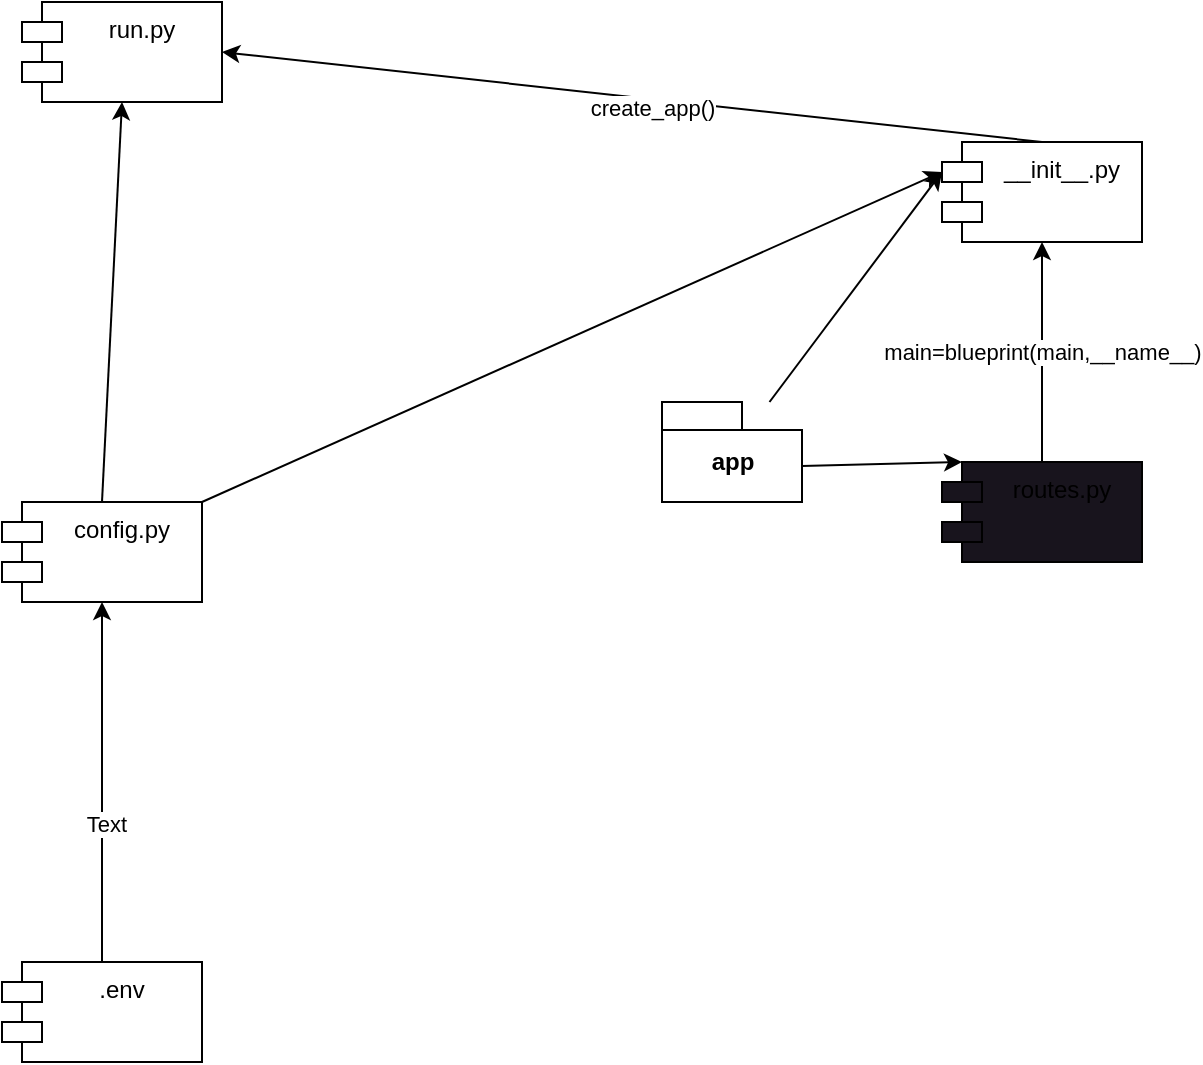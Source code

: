 <mxfile>
    <diagram id="yewUmoSLDoZfgVBvVBu5" name="Page-1">
        <mxGraphModel dx="745" dy="411" grid="1" gridSize="10" guides="1" tooltips="1" connect="1" arrows="1" fold="1" page="1" pageScale="1" pageWidth="850" pageHeight="1100" math="0" shadow="0">
            <root>
                <mxCell id="0"/>
                <mxCell id="1" parent="0"/>
                <mxCell id="7" value="" style="edgeStyle=none;html=1;entryX=0;entryY=0;entryDx=0;entryDy=15;entryPerimeter=0;" edge="1" parent="1" source="2" target="8">
                    <mxGeometry relative="1" as="geometry">
                        <mxPoint x="570" y="200" as="targetPoint"/>
                    </mxGeometry>
                </mxCell>
                <mxCell id="11" style="edgeStyle=none;html=1;exitX=0;exitY=0;exitDx=70;exitDy=32;exitPerimeter=0;entryX=0;entryY=0;entryDx=10;entryDy=0;entryPerimeter=0;" edge="1" parent="1" source="2" target="9">
                    <mxGeometry relative="1" as="geometry"/>
                </mxCell>
                <mxCell id="2" value="app" style="shape=folder;fontStyle=1;spacingTop=10;tabWidth=40;tabHeight=14;tabPosition=left;html=1;" vertex="1" parent="1">
                    <mxGeometry x="440" y="280" width="70" height="50" as="geometry"/>
                </mxCell>
                <mxCell id="3" value="run.py&#10;" style="shape=module;align=left;spacingLeft=20;align=center;verticalAlign=top;" vertex="1" parent="1">
                    <mxGeometry x="120" y="80" width="100" height="50" as="geometry"/>
                </mxCell>
                <mxCell id="14" style="edgeStyle=none;html=1;exitX=0.5;exitY=0;exitDx=0;exitDy=0;entryX=0.5;entryY=1;entryDx=0;entryDy=0;" edge="1" parent="1" source="4" target="3">
                    <mxGeometry relative="1" as="geometry"/>
                </mxCell>
                <mxCell id="15" style="edgeStyle=none;html=1;exitX=1;exitY=0;exitDx=0;exitDy=0;entryX=0;entryY=0;entryDx=0;entryDy=15;entryPerimeter=0;" edge="1" parent="1" source="4" target="8">
                    <mxGeometry relative="1" as="geometry"/>
                </mxCell>
                <mxCell id="4" value="config.py" style="shape=module;align=left;spacingLeft=20;align=center;verticalAlign=top;" vertex="1" parent="1">
                    <mxGeometry x="110" y="330" width="100" height="50" as="geometry"/>
                </mxCell>
                <mxCell id="10" value="main=blueprint(main,__name__)" style="edgeStyle=none;html=1;entryX=0.5;entryY=1;entryDx=0;entryDy=0;exitX=0.5;exitY=0;exitDx=0;exitDy=0;" edge="1" parent="1" source="9" target="8">
                    <mxGeometry relative="1" as="geometry">
                        <mxPoint x="720" y="230" as="sourcePoint"/>
                        <Array as="points">
                            <mxPoint x="630" y="250"/>
                        </Array>
                    </mxGeometry>
                </mxCell>
                <mxCell id="12" style="edgeStyle=none;html=1;exitX=0.5;exitY=0;exitDx=0;exitDy=0;entryX=1;entryY=0.5;entryDx=0;entryDy=0;" edge="1" parent="1" source="8" target="3">
                    <mxGeometry relative="1" as="geometry"/>
                </mxCell>
                <mxCell id="13" value="create_app()" style="edgeLabel;html=1;align=center;verticalAlign=middle;resizable=0;points=[];" vertex="1" connectable="0" parent="12">
                    <mxGeometry x="-0.05" y="4" relative="1" as="geometry">
                        <mxPoint as="offset"/>
                    </mxGeometry>
                </mxCell>
                <mxCell id="8" value="__init__.py" style="shape=module;align=left;spacingLeft=20;align=center;verticalAlign=top;" vertex="1" parent="1">
                    <mxGeometry x="580" y="150" width="100" height="50" as="geometry"/>
                </mxCell>
                <mxCell id="9" value="routes.py" style="shape=module;align=left;spacingLeft=20;align=center;verticalAlign=top;fillColor=rgb(24, 20, 29);" vertex="1" parent="1">
                    <mxGeometry x="580" y="310" width="100" height="50" as="geometry"/>
                </mxCell>
                <mxCell id="17" style="edgeStyle=none;html=1;exitX=0.5;exitY=0;exitDx=0;exitDy=0;entryX=0.5;entryY=1;entryDx=0;entryDy=0;" edge="1" parent="1" source="16" target="4">
                    <mxGeometry relative="1" as="geometry"/>
                </mxCell>
                <mxCell id="18" value="Text" style="edgeLabel;html=1;align=center;verticalAlign=middle;resizable=0;points=[];" vertex="1" connectable="0" parent="17">
                    <mxGeometry x="-0.229" y="-2" relative="1" as="geometry">
                        <mxPoint as="offset"/>
                    </mxGeometry>
                </mxCell>
                <mxCell id="16" value=".env" style="shape=module;align=left;spacingLeft=20;align=center;verticalAlign=top;" vertex="1" parent="1">
                    <mxGeometry x="110" y="560" width="100" height="50" as="geometry"/>
                </mxCell>
            </root>
        </mxGraphModel>
    </diagram>
</mxfile>
